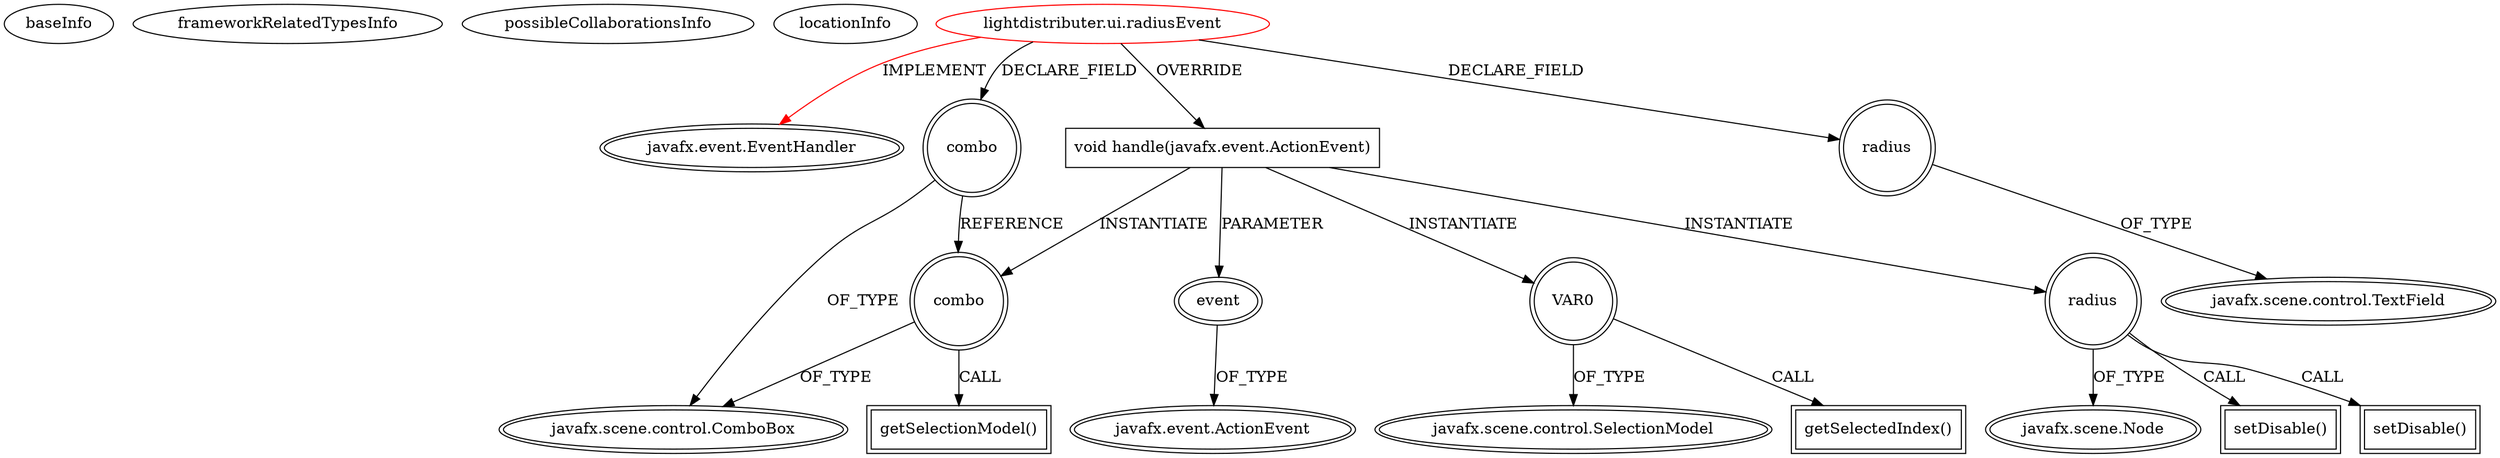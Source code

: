 digraph {
baseInfo[graphId=329,category="extension_graph",isAnonymous=false,possibleRelation=false]
frameworkRelatedTypesInfo[0="javafx.event.EventHandler"]
possibleCollaborationsInfo[]
locationInfo[projectName="DarthKipsu-LightingDistributer",filePath="/DarthKipsu-LightingDistributer/LightingDistributer-master/src/lightdistributer/ui/radiusEvent.java",contextSignature="radiusEvent",graphId="329"]
0[label="lightdistributer.ui.radiusEvent",vertexType="ROOT_CLIENT_CLASS_DECLARATION",isFrameworkType=false,color=red]
1[label="javafx.event.EventHandler",vertexType="FRAMEWORK_INTERFACE_TYPE",isFrameworkType=true,peripheries=2]
2[label="combo",vertexType="FIELD_DECLARATION",isFrameworkType=true,peripheries=2,shape=circle]
3[label="javafx.scene.control.ComboBox",vertexType="FRAMEWORK_CLASS_TYPE",isFrameworkType=true,peripheries=2]
4[label="radius",vertexType="FIELD_DECLARATION",isFrameworkType=true,peripheries=2,shape=circle]
5[label="javafx.scene.control.TextField",vertexType="FRAMEWORK_CLASS_TYPE",isFrameworkType=true,peripheries=2]
6[label="void handle(javafx.event.ActionEvent)",vertexType="OVERRIDING_METHOD_DECLARATION",isFrameworkType=false,shape=box]
7[label="event",vertexType="PARAMETER_DECLARATION",isFrameworkType=true,peripheries=2]
8[label="javafx.event.ActionEvent",vertexType="FRAMEWORK_CLASS_TYPE",isFrameworkType=true,peripheries=2]
9[label="VAR0",vertexType="VARIABLE_EXPRESION",isFrameworkType=true,peripheries=2,shape=circle]
11[label="javafx.scene.control.SelectionModel",vertexType="FRAMEWORK_CLASS_TYPE",isFrameworkType=true,peripheries=2]
10[label="getSelectedIndex()",vertexType="INSIDE_CALL",isFrameworkType=true,peripheries=2,shape=box]
12[label="combo",vertexType="VARIABLE_EXPRESION",isFrameworkType=true,peripheries=2,shape=circle]
13[label="getSelectionModel()",vertexType="INSIDE_CALL",isFrameworkType=true,peripheries=2,shape=box]
15[label="radius",vertexType="VARIABLE_EXPRESION",isFrameworkType=true,peripheries=2,shape=circle]
17[label="javafx.scene.Node",vertexType="FRAMEWORK_CLASS_TYPE",isFrameworkType=true,peripheries=2]
16[label="setDisable()",vertexType="INSIDE_CALL",isFrameworkType=true,peripheries=2,shape=box]
19[label="setDisable()",vertexType="INSIDE_CALL",isFrameworkType=true,peripheries=2,shape=box]
0->1[label="IMPLEMENT",color=red]
0->2[label="DECLARE_FIELD"]
2->3[label="OF_TYPE"]
0->4[label="DECLARE_FIELD"]
4->5[label="OF_TYPE"]
0->6[label="OVERRIDE"]
7->8[label="OF_TYPE"]
6->7[label="PARAMETER"]
6->9[label="INSTANTIATE"]
9->11[label="OF_TYPE"]
9->10[label="CALL"]
6->12[label="INSTANTIATE"]
2->12[label="REFERENCE"]
12->3[label="OF_TYPE"]
12->13[label="CALL"]
6->15[label="INSTANTIATE"]
15->17[label="OF_TYPE"]
15->16[label="CALL"]
15->19[label="CALL"]
}
